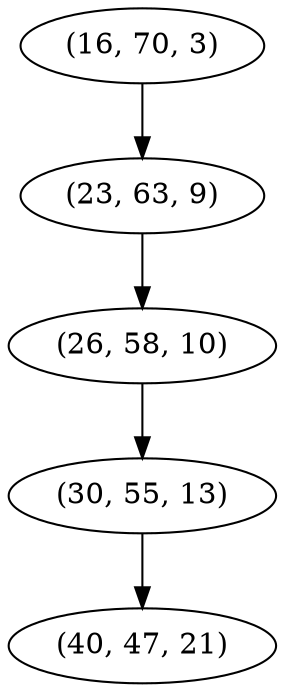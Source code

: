 digraph tree {
    "(16, 70, 3)";
    "(23, 63, 9)";
    "(26, 58, 10)";
    "(30, 55, 13)";
    "(40, 47, 21)";
    "(16, 70, 3)" -> "(23, 63, 9)";
    "(23, 63, 9)" -> "(26, 58, 10)";
    "(26, 58, 10)" -> "(30, 55, 13)";
    "(30, 55, 13)" -> "(40, 47, 21)";
}
